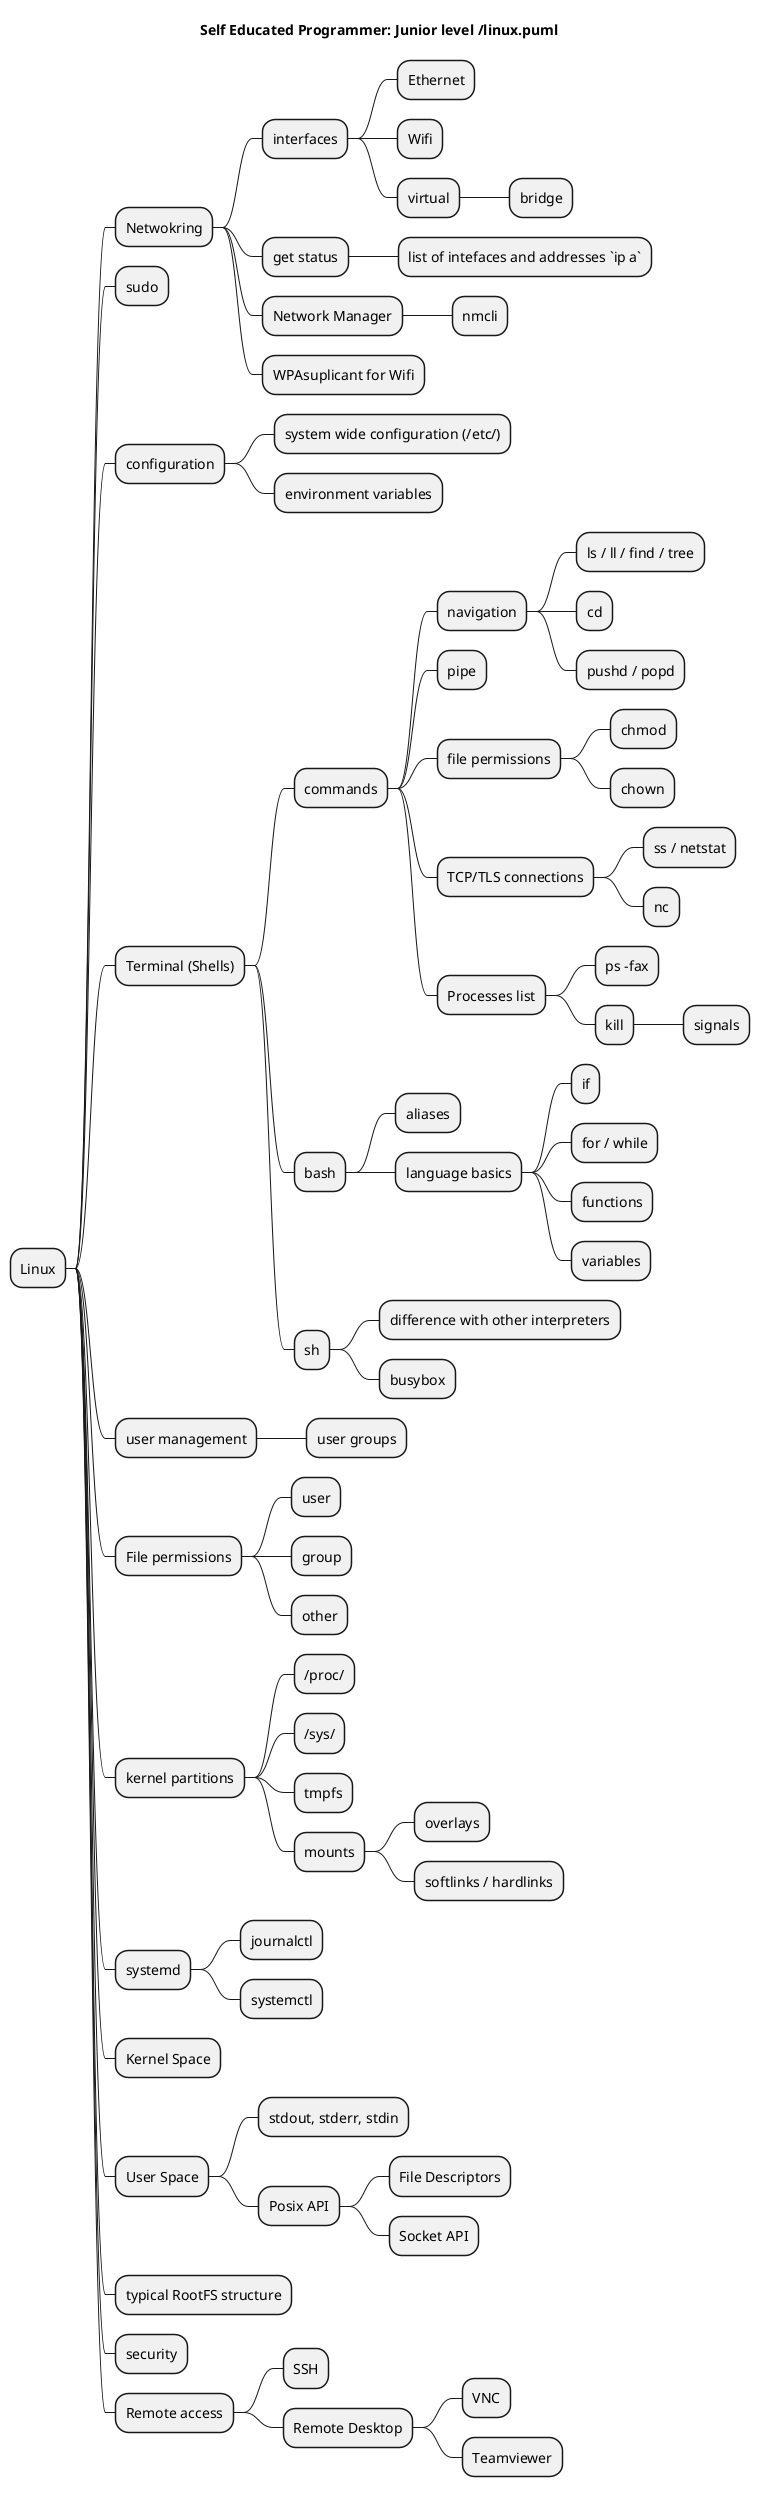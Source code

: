 @startmindmap
title Self Educated Programmer: Junior level /linux.puml


* Linux
** Netwokring
*** interfaces
**** Ethernet
**** Wifi
**** virtual
***** bridge
*** get status
**** list of intefaces and addresses `ip a`
*** Network Manager
**** nmcli
*** WPAsuplicant for Wifi
** sudo
** configuration
*** system wide configuration (/etc/)
*** environment variables
** Terminal (Shells)
*** commands
**** navigation
***** ls / ll / find / tree
***** cd
***** pushd / popd
**** pipe
**** file permissions
***** chmod
***** chown
**** TCP/TLS connections
***** ss / netstat
***** nc
**** Processes list
***** ps -fax
***** kill
****** signals
*** bash
**** aliases
**** language basics
***** if
***** for / while
***** functions
***** variables
*** sh
**** difference with other interpreters
**** busybox
** user management
*** user groups
** File permissions
*** user
*** group
*** other
** kernel partitions
*** /proc/
*** /sys/
*** tmpfs
*** mounts
**** overlays
**** softlinks / hardlinks
** systemd
*** journalctl
*** systemctl
** Kernel Space
** User Space
*** stdout, stderr, stdin
*** Posix API
**** File Descriptors
**** Socket API
** typical RootFS structure
** security
** Remote access
*** SSH
*** Remote Desktop
**** VNC
**** Teamviewer


@endmindmap
